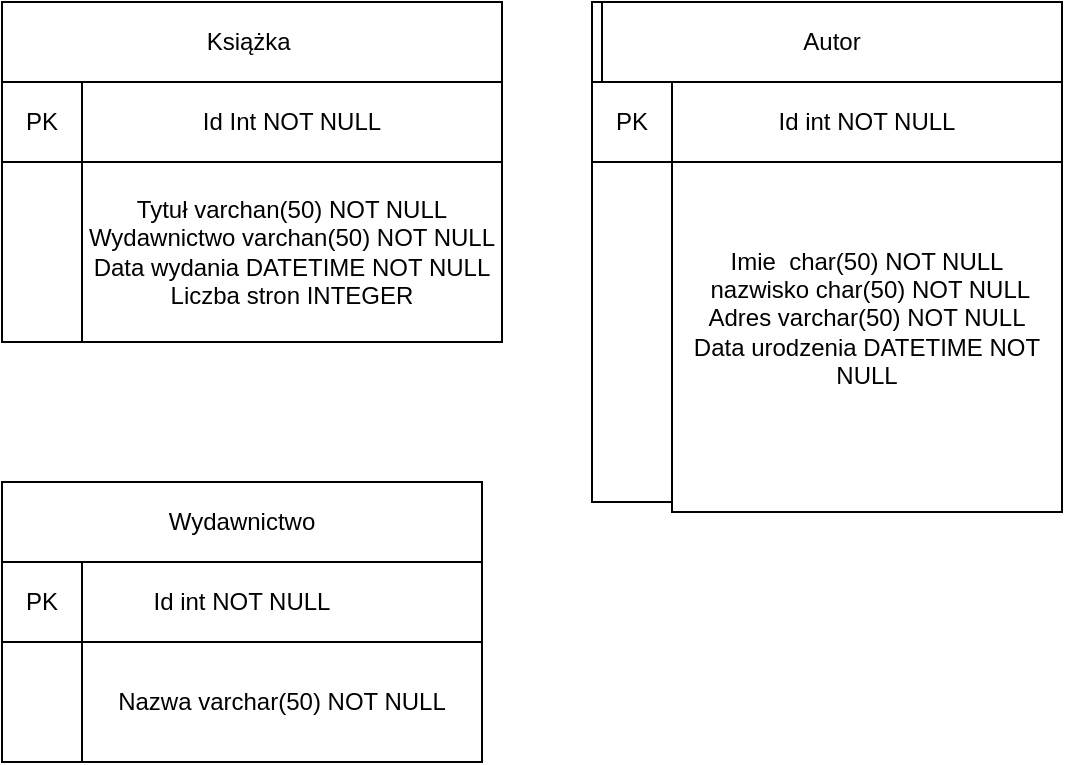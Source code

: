 <mxfile version="21.0.2" type="github">
  <diagram id="R2lEEEUBdFMjLlhIrx00" name="Page-1">
    <mxGraphModel dx="1650" dy="786" grid="1" gridSize="10" guides="1" tooltips="1" connect="1" arrows="1" fold="1" page="1" pageScale="1" pageWidth="850" pageHeight="1100" math="0" shadow="0" extFonts="Permanent Marker^https://fonts.googleapis.com/css?family=Permanent+Marker">
      <root>
        <mxCell id="0" />
        <mxCell id="1" parent="0" />
        <mxCell id="sXddx6uAqS-T-0Sv74fl-3" value="Książka&amp;nbsp;" style="rounded=0;whiteSpace=wrap;html=1;" vertex="1" parent="1">
          <mxGeometry x="-840" y="40" width="250" height="40" as="geometry" />
        </mxCell>
        <mxCell id="sXddx6uAqS-T-0Sv74fl-4" value="PK" style="rounded=0;whiteSpace=wrap;html=1;" vertex="1" parent="1">
          <mxGeometry x="-840" y="80" width="40" height="40" as="geometry" />
        </mxCell>
        <mxCell id="sXddx6uAqS-T-0Sv74fl-5" value="Id Int NOT NULL" style="rounded=0;whiteSpace=wrap;html=1;" vertex="1" parent="1">
          <mxGeometry x="-800" y="80" width="210" height="40" as="geometry" />
        </mxCell>
        <mxCell id="sXddx6uAqS-T-0Sv74fl-6" value="" style="rounded=0;whiteSpace=wrap;html=1;" vertex="1" parent="1">
          <mxGeometry x="-840" y="120" width="40" height="90" as="geometry" />
        </mxCell>
        <mxCell id="sXddx6uAqS-T-0Sv74fl-7" value="Tytuł varchan(50) NOT NULL&lt;br&gt;&lt;div style=&quot;text-align: justify;&quot;&gt;&lt;span style=&quot;background-color: initial;&quot;&gt;Wydawnictwo varchan(50) NOT NULL&lt;/span&gt;&lt;/div&gt;Data wydania DATETIME NOT NULL&lt;br&gt;Liczba stron INTEGER" style="rounded=0;whiteSpace=wrap;html=1;verticalAlign=middle;" vertex="1" parent="1">
          <mxGeometry x="-800" y="120" width="210" height="90" as="geometry" />
        </mxCell>
        <mxCell id="sXddx6uAqS-T-0Sv74fl-8" value="Imie&amp;nbsp; char(50) NOT NULL&lt;br&gt;&amp;nbsp;nazwisko char(50) NOT NULL&lt;br&gt;Adres varchar(50) NOT NULL&lt;br&gt;Data urodzenia DATETIME NOT NULL" style="whiteSpace=wrap;html=1;aspect=fixed;verticalAlign=middle;" vertex="1" parent="1">
          <mxGeometry x="-505" y="100" width="195" height="195" as="geometry" />
        </mxCell>
        <mxCell id="sXddx6uAqS-T-0Sv74fl-9" value="" style="rounded=0;whiteSpace=wrap;html=1;" vertex="1" parent="1">
          <mxGeometry x="-545" y="40" width="40" height="250" as="geometry" />
        </mxCell>
        <mxCell id="sXddx6uAqS-T-0Sv74fl-10" value="PK" style="rounded=0;whiteSpace=wrap;html=1;" vertex="1" parent="1">
          <mxGeometry x="-545" y="80" width="40" height="40" as="geometry" />
        </mxCell>
        <mxCell id="sXddx6uAqS-T-0Sv74fl-11" value="Autor" style="rounded=0;whiteSpace=wrap;html=1;" vertex="1" parent="1">
          <mxGeometry x="-540" y="40" width="230" height="40" as="geometry" />
        </mxCell>
        <mxCell id="sXddx6uAqS-T-0Sv74fl-13" value="Id int NOT NULL" style="rounded=0;whiteSpace=wrap;html=1;" vertex="1" parent="1">
          <mxGeometry x="-505" y="80" width="195" height="40" as="geometry" />
        </mxCell>
        <mxCell id="sXddx6uAqS-T-0Sv74fl-14" value="Wydawnictwo" style="rounded=0;whiteSpace=wrap;html=1;" vertex="1" parent="1">
          <mxGeometry x="-840" y="280" width="240" height="40" as="geometry" />
        </mxCell>
        <mxCell id="sXddx6uAqS-T-0Sv74fl-15" value="Id int NOT NULL" style="rounded=0;whiteSpace=wrap;html=1;" vertex="1" parent="1">
          <mxGeometry x="-840" y="320" width="240" height="40" as="geometry" />
        </mxCell>
        <mxCell id="sXddx6uAqS-T-0Sv74fl-16" value="PK" style="whiteSpace=wrap;html=1;aspect=fixed;" vertex="1" parent="1">
          <mxGeometry x="-840" y="320" width="40" height="40" as="geometry" />
        </mxCell>
        <mxCell id="sXddx6uAqS-T-0Sv74fl-19" value="Nazwa varchar(50) NOT NULL" style="rounded=0;whiteSpace=wrap;html=1;" vertex="1" parent="1">
          <mxGeometry x="-800" y="360" width="200" height="60" as="geometry" />
        </mxCell>
        <mxCell id="sXddx6uAqS-T-0Sv74fl-20" value="" style="rounded=0;whiteSpace=wrap;html=1;" vertex="1" parent="1">
          <mxGeometry x="-840" y="360" width="40" height="60" as="geometry" />
        </mxCell>
      </root>
    </mxGraphModel>
  </diagram>
</mxfile>
